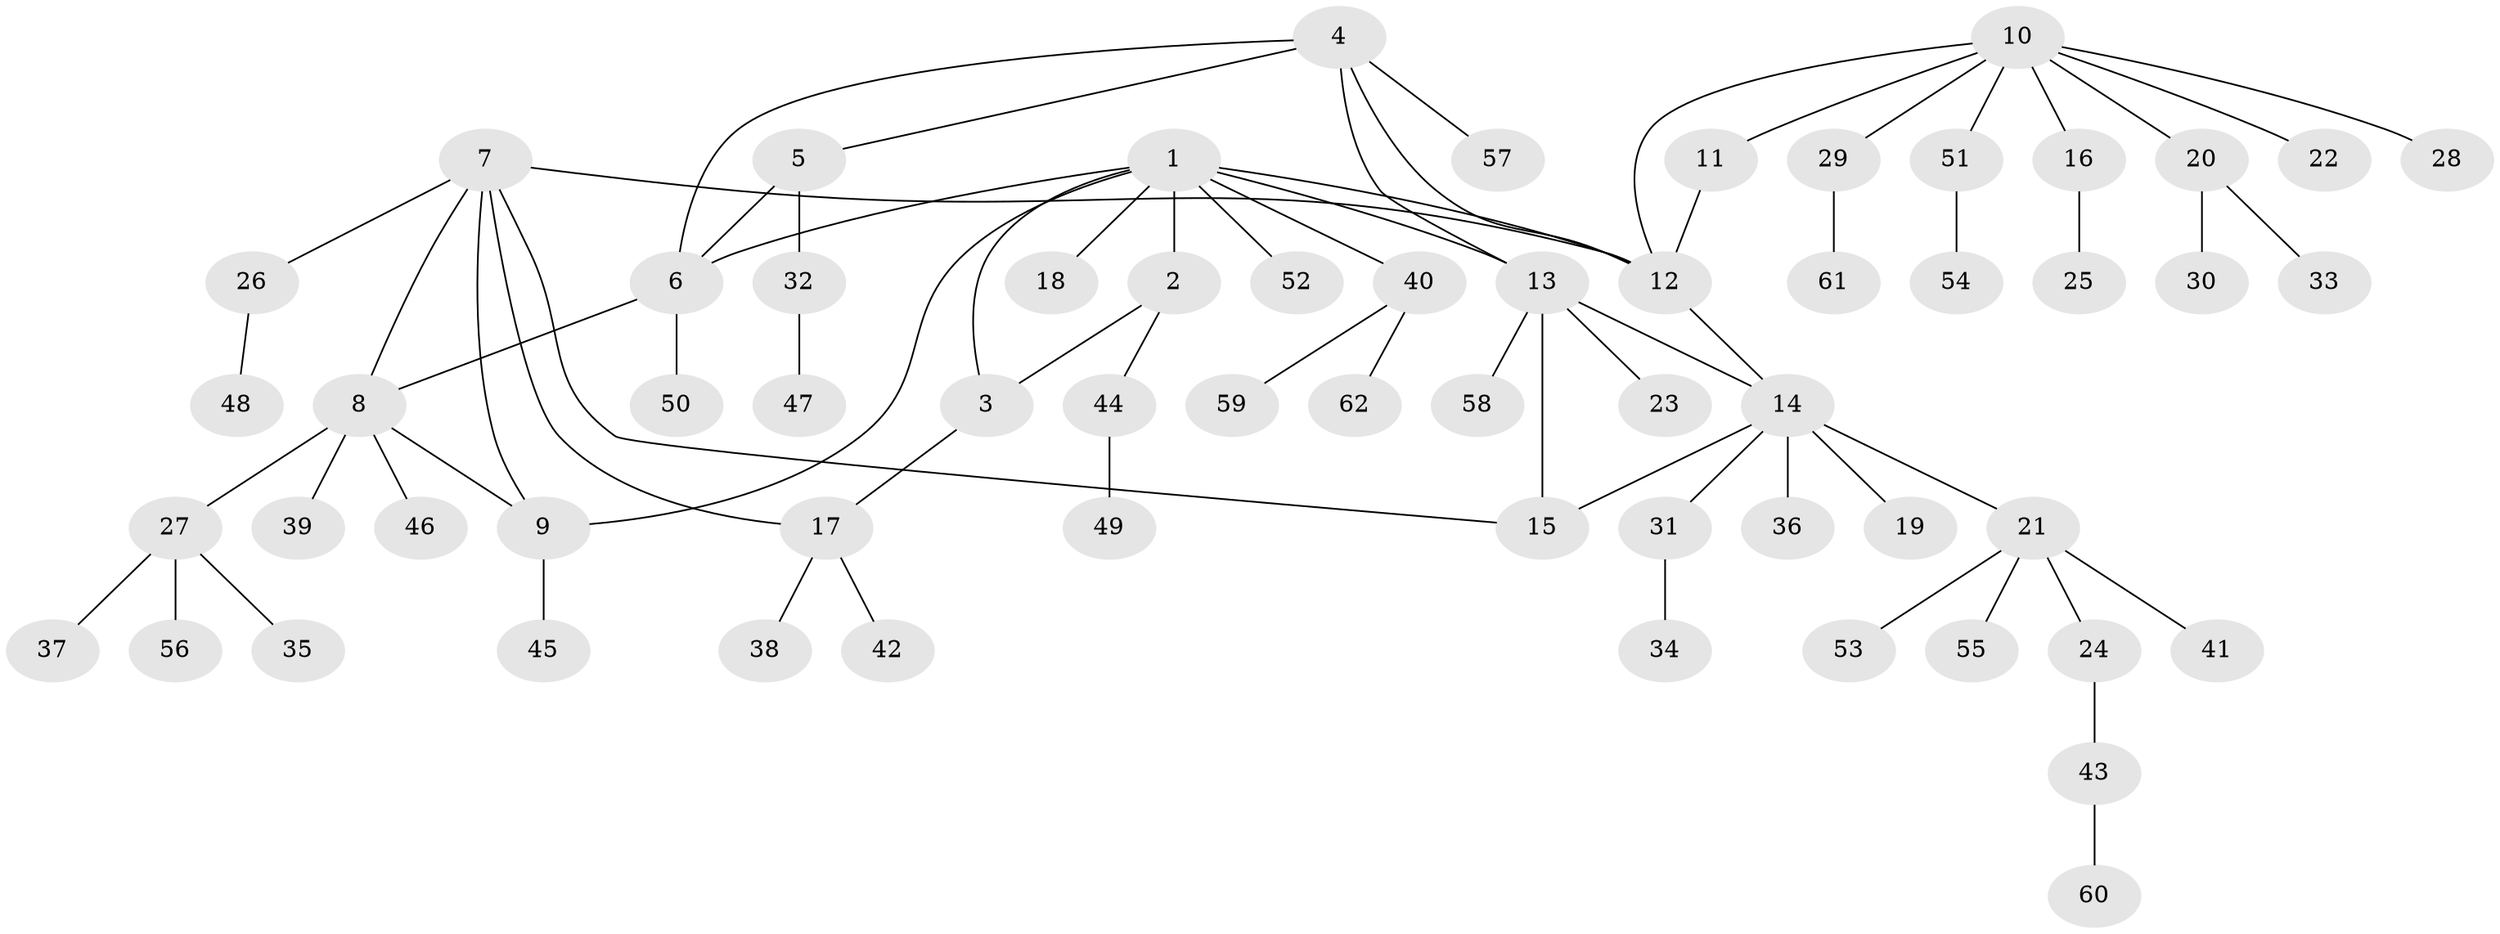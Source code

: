 // coarse degree distribution, {9: 0.02702702702702703, 3: 0.05405405405405406, 6: 0.08108108108108109, 5: 0.05405405405405406, 7: 0.02702702702702703, 2: 0.16216216216216217, 4: 0.05405405405405406, 1: 0.5405405405405406}
// Generated by graph-tools (version 1.1) at 2025/19/03/04/25 18:19:37]
// undirected, 62 vertices, 73 edges
graph export_dot {
graph [start="1"]
  node [color=gray90,style=filled];
  1;
  2;
  3;
  4;
  5;
  6;
  7;
  8;
  9;
  10;
  11;
  12;
  13;
  14;
  15;
  16;
  17;
  18;
  19;
  20;
  21;
  22;
  23;
  24;
  25;
  26;
  27;
  28;
  29;
  30;
  31;
  32;
  33;
  34;
  35;
  36;
  37;
  38;
  39;
  40;
  41;
  42;
  43;
  44;
  45;
  46;
  47;
  48;
  49;
  50;
  51;
  52;
  53;
  54;
  55;
  56;
  57;
  58;
  59;
  60;
  61;
  62;
  1 -- 2;
  1 -- 3;
  1 -- 6;
  1 -- 9;
  1 -- 12;
  1 -- 13;
  1 -- 18;
  1 -- 40;
  1 -- 52;
  2 -- 3;
  2 -- 44;
  3 -- 17;
  4 -- 5;
  4 -- 6;
  4 -- 12;
  4 -- 13;
  4 -- 57;
  5 -- 6;
  5 -- 32;
  6 -- 8;
  6 -- 50;
  7 -- 8;
  7 -- 9;
  7 -- 12;
  7 -- 15;
  7 -- 17;
  7 -- 26;
  8 -- 9;
  8 -- 27;
  8 -- 39;
  8 -- 46;
  9 -- 45;
  10 -- 11;
  10 -- 12;
  10 -- 16;
  10 -- 20;
  10 -- 22;
  10 -- 28;
  10 -- 29;
  10 -- 51;
  11 -- 12;
  12 -- 14;
  13 -- 14;
  13 -- 15;
  13 -- 23;
  13 -- 58;
  14 -- 15;
  14 -- 19;
  14 -- 21;
  14 -- 31;
  14 -- 36;
  16 -- 25;
  17 -- 38;
  17 -- 42;
  20 -- 30;
  20 -- 33;
  21 -- 24;
  21 -- 41;
  21 -- 53;
  21 -- 55;
  24 -- 43;
  26 -- 48;
  27 -- 35;
  27 -- 37;
  27 -- 56;
  29 -- 61;
  31 -- 34;
  32 -- 47;
  40 -- 59;
  40 -- 62;
  43 -- 60;
  44 -- 49;
  51 -- 54;
}
